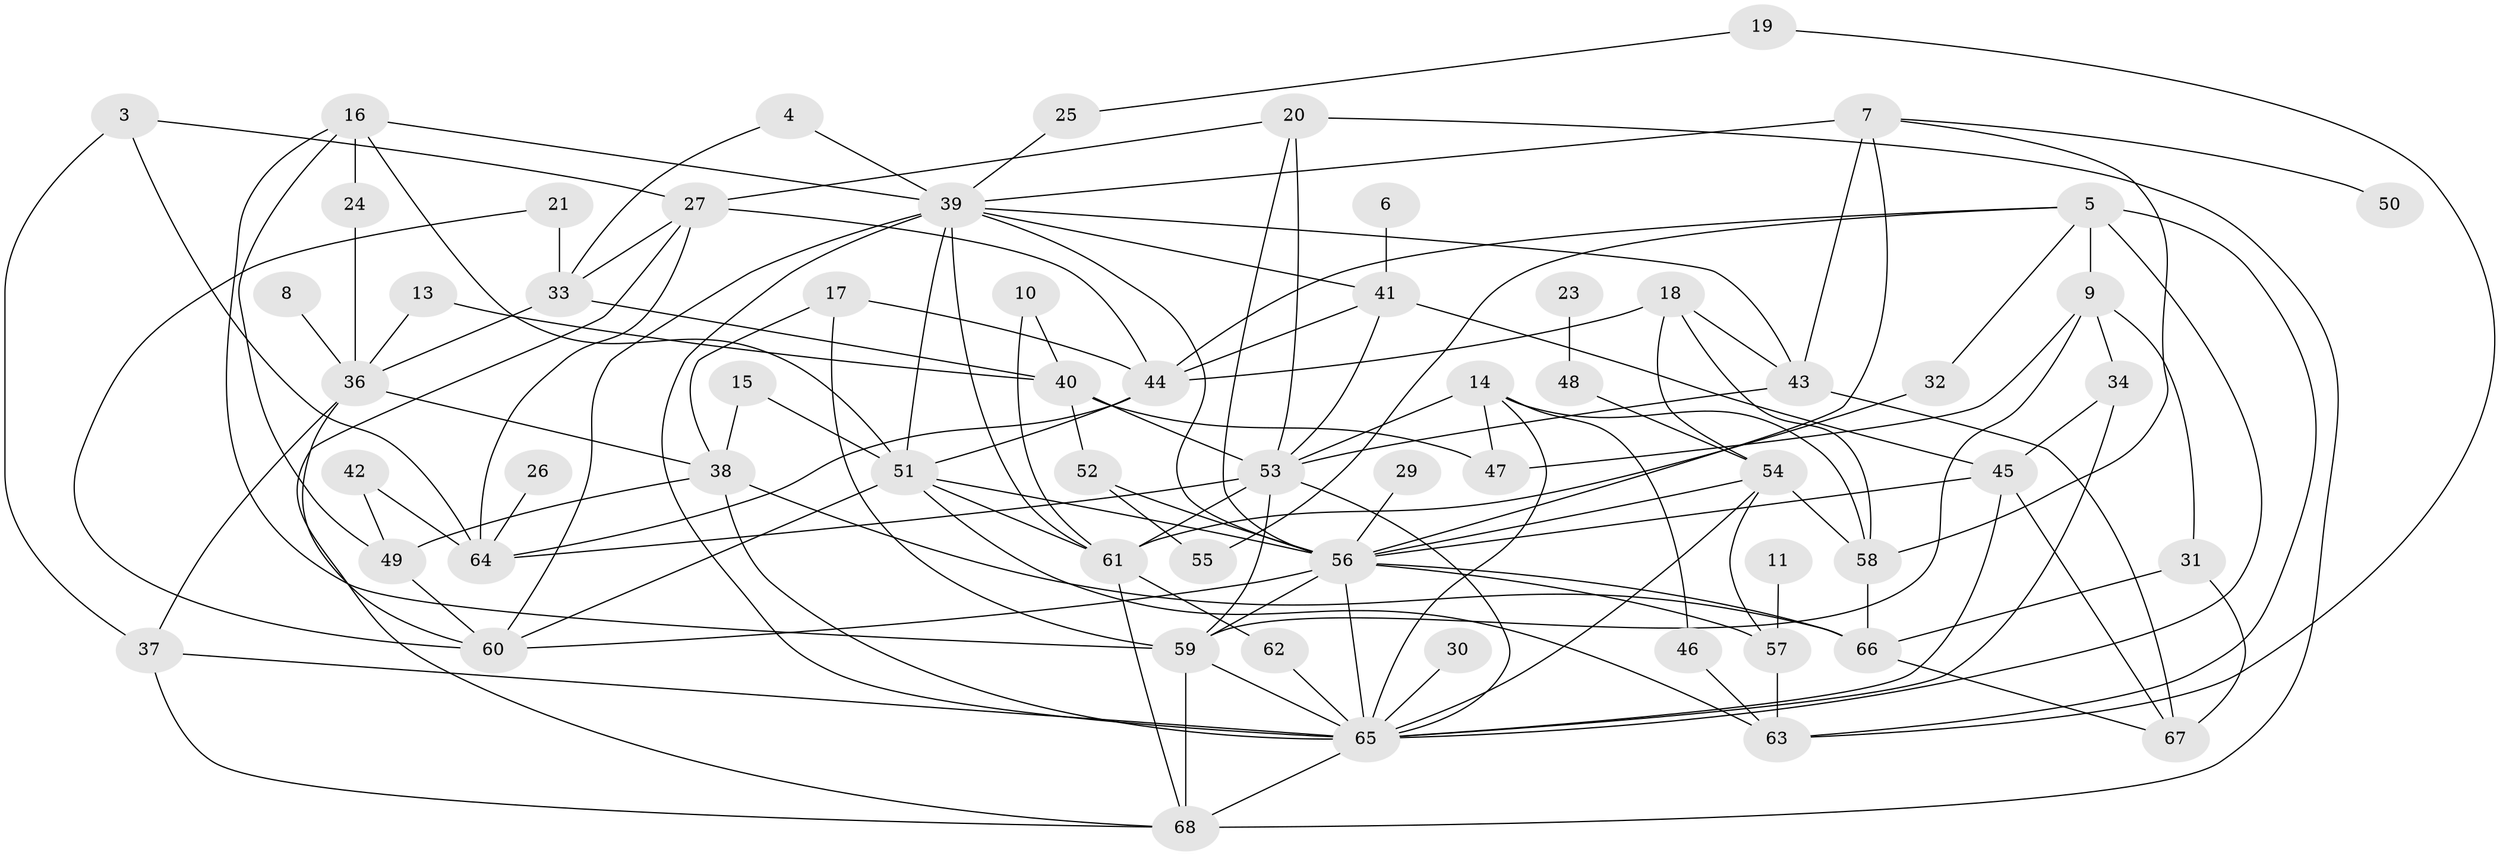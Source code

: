 // original degree distribution, {4: 0.19117647058823528, 0: 0.03676470588235294, 3: 0.21323529411764705, 2: 0.22058823529411764, 1: 0.14705882352941177, 5: 0.09558823529411764, 6: 0.07352941176470588, 7: 0.014705882352941176, 8: 0.007352941176470588}
// Generated by graph-tools (version 1.1) at 2025/49/03/09/25 03:49:04]
// undirected, 62 vertices, 132 edges
graph export_dot {
graph [start="1"]
  node [color=gray90,style=filled];
  3;
  4;
  5;
  6;
  7;
  8;
  9;
  10;
  11;
  13;
  14;
  15;
  16;
  17;
  18;
  19;
  20;
  21;
  23;
  24;
  25;
  26;
  27;
  29;
  30;
  31;
  32;
  33;
  34;
  36;
  37;
  38;
  39;
  40;
  41;
  42;
  43;
  44;
  45;
  46;
  47;
  48;
  49;
  50;
  51;
  52;
  53;
  54;
  55;
  56;
  57;
  58;
  59;
  60;
  61;
  62;
  63;
  64;
  65;
  66;
  67;
  68;
  3 -- 27 [weight=1.0];
  3 -- 37 [weight=1.0];
  3 -- 64 [weight=2.0];
  4 -- 33 [weight=1.0];
  4 -- 39 [weight=1.0];
  5 -- 9 [weight=1.0];
  5 -- 32 [weight=1.0];
  5 -- 44 [weight=1.0];
  5 -- 55 [weight=1.0];
  5 -- 63 [weight=1.0];
  5 -- 65 [weight=2.0];
  6 -- 41 [weight=1.0];
  7 -- 39 [weight=1.0];
  7 -- 43 [weight=1.0];
  7 -- 50 [weight=1.0];
  7 -- 56 [weight=1.0];
  7 -- 58 [weight=1.0];
  8 -- 36 [weight=1.0];
  9 -- 31 [weight=1.0];
  9 -- 34 [weight=1.0];
  9 -- 47 [weight=1.0];
  9 -- 59 [weight=1.0];
  10 -- 40 [weight=1.0];
  10 -- 61 [weight=1.0];
  11 -- 57 [weight=1.0];
  13 -- 36 [weight=1.0];
  13 -- 40 [weight=1.0];
  14 -- 46 [weight=1.0];
  14 -- 47 [weight=1.0];
  14 -- 53 [weight=1.0];
  14 -- 58 [weight=1.0];
  14 -- 65 [weight=1.0];
  15 -- 38 [weight=1.0];
  15 -- 51 [weight=1.0];
  16 -- 24 [weight=1.0];
  16 -- 39 [weight=1.0];
  16 -- 49 [weight=1.0];
  16 -- 51 [weight=1.0];
  16 -- 59 [weight=1.0];
  17 -- 38 [weight=1.0];
  17 -- 44 [weight=1.0];
  17 -- 59 [weight=1.0];
  18 -- 43 [weight=1.0];
  18 -- 44 [weight=1.0];
  18 -- 54 [weight=1.0];
  18 -- 58 [weight=1.0];
  19 -- 25 [weight=1.0];
  19 -- 63 [weight=1.0];
  20 -- 27 [weight=1.0];
  20 -- 53 [weight=1.0];
  20 -- 56 [weight=1.0];
  20 -- 68 [weight=1.0];
  21 -- 33 [weight=1.0];
  21 -- 60 [weight=1.0];
  23 -- 48 [weight=1.0];
  24 -- 36 [weight=1.0];
  25 -- 39 [weight=1.0];
  26 -- 64 [weight=1.0];
  27 -- 33 [weight=1.0];
  27 -- 44 [weight=1.0];
  27 -- 64 [weight=1.0];
  27 -- 68 [weight=1.0];
  29 -- 56 [weight=1.0];
  30 -- 65 [weight=1.0];
  31 -- 66 [weight=1.0];
  31 -- 67 [weight=1.0];
  32 -- 61 [weight=1.0];
  33 -- 36 [weight=1.0];
  33 -- 40 [weight=1.0];
  34 -- 45 [weight=1.0];
  34 -- 65 [weight=1.0];
  36 -- 37 [weight=1.0];
  36 -- 38 [weight=1.0];
  36 -- 60 [weight=1.0];
  37 -- 65 [weight=1.0];
  37 -- 68 [weight=1.0];
  38 -- 49 [weight=1.0];
  38 -- 65 [weight=1.0];
  38 -- 66 [weight=1.0];
  39 -- 41 [weight=1.0];
  39 -- 43 [weight=1.0];
  39 -- 51 [weight=1.0];
  39 -- 56 [weight=1.0];
  39 -- 60 [weight=1.0];
  39 -- 61 [weight=1.0];
  39 -- 65 [weight=1.0];
  40 -- 47 [weight=1.0];
  40 -- 52 [weight=1.0];
  40 -- 53 [weight=1.0];
  41 -- 44 [weight=1.0];
  41 -- 45 [weight=1.0];
  41 -- 53 [weight=1.0];
  42 -- 49 [weight=1.0];
  42 -- 64 [weight=1.0];
  43 -- 53 [weight=1.0];
  43 -- 67 [weight=1.0];
  44 -- 51 [weight=1.0];
  44 -- 64 [weight=1.0];
  45 -- 56 [weight=1.0];
  45 -- 65 [weight=1.0];
  45 -- 67 [weight=1.0];
  46 -- 63 [weight=1.0];
  48 -- 54 [weight=1.0];
  49 -- 60 [weight=1.0];
  51 -- 56 [weight=1.0];
  51 -- 60 [weight=1.0];
  51 -- 61 [weight=1.0];
  51 -- 63 [weight=1.0];
  52 -- 55 [weight=1.0];
  52 -- 56 [weight=2.0];
  53 -- 59 [weight=2.0];
  53 -- 61 [weight=1.0];
  53 -- 64 [weight=1.0];
  53 -- 65 [weight=1.0];
  54 -- 56 [weight=2.0];
  54 -- 57 [weight=1.0];
  54 -- 58 [weight=1.0];
  54 -- 65 [weight=1.0];
  56 -- 57 [weight=1.0];
  56 -- 59 [weight=1.0];
  56 -- 60 [weight=1.0];
  56 -- 65 [weight=1.0];
  56 -- 66 [weight=1.0];
  57 -- 63 [weight=1.0];
  58 -- 66 [weight=1.0];
  59 -- 65 [weight=1.0];
  59 -- 68 [weight=1.0];
  61 -- 62 [weight=1.0];
  61 -- 68 [weight=1.0];
  62 -- 65 [weight=1.0];
  65 -- 68 [weight=2.0];
  66 -- 67 [weight=1.0];
}
